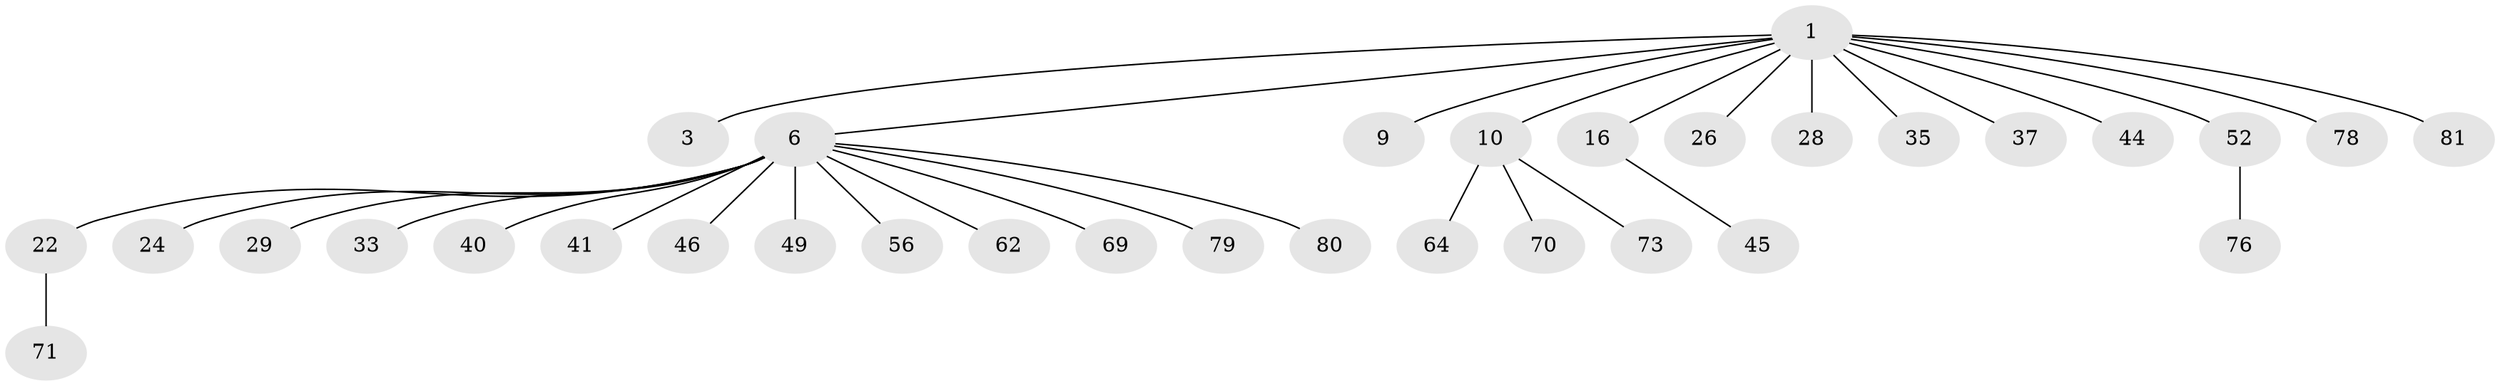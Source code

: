 // original degree distribution, {6: 0.024096385542168676, 4: 0.060240963855421686, 1: 0.5301204819277109, 5: 0.04819277108433735, 2: 0.1927710843373494, 3: 0.14457831325301204}
// Generated by graph-tools (version 1.1) at 2025/19/03/04/25 18:19:19]
// undirected, 33 vertices, 32 edges
graph export_dot {
graph [start="1"]
  node [color=gray90,style=filled];
  1 [super="+2+5+4"];
  3;
  6 [super="+12+39+11+7"];
  9 [super="+63+38"];
  10 [super="+14+34+17"];
  16 [super="+25+23"];
  22 [super="+55+30"];
  24 [super="+67"];
  26 [super="+61+53"];
  28 [super="+74+50"];
  29;
  33 [super="+66"];
  35;
  37;
  40 [super="+51"];
  41;
  44 [super="+54"];
  45 [super="+77"];
  46 [super="+68+47"];
  49;
  52 [super="+75"];
  56;
  62;
  64 [super="+65"];
  69;
  70;
  71;
  73;
  76;
  78;
  79;
  80;
  81;
  1 -- 6;
  1 -- 10;
  1 -- 28;
  1 -- 3;
  1 -- 44;
  1 -- 9;
  1 -- 26;
  1 -- 52;
  1 -- 16;
  1 -- 81;
  1 -- 35;
  1 -- 37;
  1 -- 78;
  6 -- 33;
  6 -- 29;
  6 -- 56;
  6 -- 62;
  6 -- 80;
  6 -- 69;
  6 -- 40;
  6 -- 46;
  6 -- 79;
  6 -- 49;
  6 -- 22;
  6 -- 24;
  6 -- 41;
  10 -- 64;
  10 -- 70;
  10 -- 73;
  16 -- 45;
  22 -- 71;
  52 -- 76;
}

